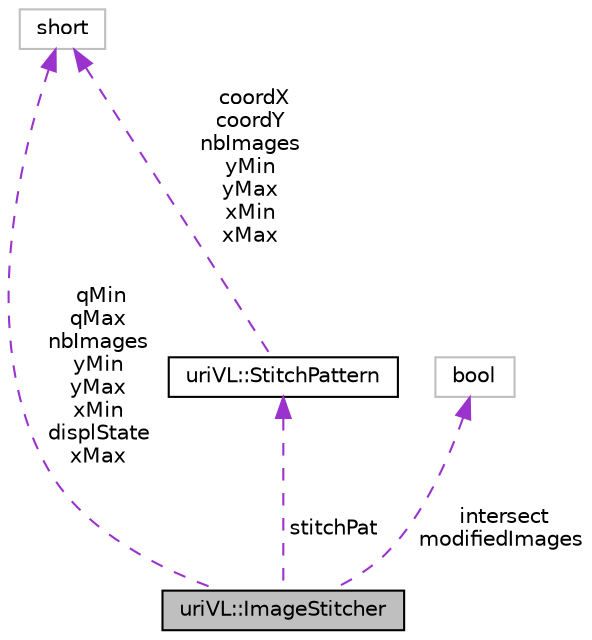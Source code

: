 digraph "uriVL::ImageStitcher"
{
  edge [fontname="Helvetica",fontsize="10",labelfontname="Helvetica",labelfontsize="10"];
  node [fontname="Helvetica",fontsize="10",shape=record];
  Node1 [label="uriVL::ImageStitcher",height=0.2,width=0.4,color="black", fillcolor="grey75", style="filled", fontcolor="black"];
  Node2 -> Node1 [dir="back",color="darkorchid3",fontsize="10",style="dashed",label=" stitchPat" ,fontname="Helvetica"];
  Node2 [label="uriVL::StitchPattern",height=0.2,width=0.4,color="black", fillcolor="white", style="filled",URL="$structuriVL_1_1StitchPattern.html"];
  Node3 -> Node2 [dir="back",color="darkorchid3",fontsize="10",style="dashed",label=" coordX\ncoordY\nnbImages\nyMin\nyMax\nxMin\nxMax" ,fontname="Helvetica"];
  Node3 [label="short",height=0.2,width=0.4,color="grey75", fillcolor="white", style="filled"];
  Node3 -> Node1 [dir="back",color="darkorchid3",fontsize="10",style="dashed",label=" qMin\nqMax\nnbImages\nyMin\nyMax\nxMin\ndisplState\nxMax" ,fontname="Helvetica"];
  Node4 -> Node1 [dir="back",color="darkorchid3",fontsize="10",style="dashed",label=" intersect\nmodifiedImages" ,fontname="Helvetica"];
  Node4 [label="bool",height=0.2,width=0.4,color="grey75", fillcolor="white", style="filled"];
}
